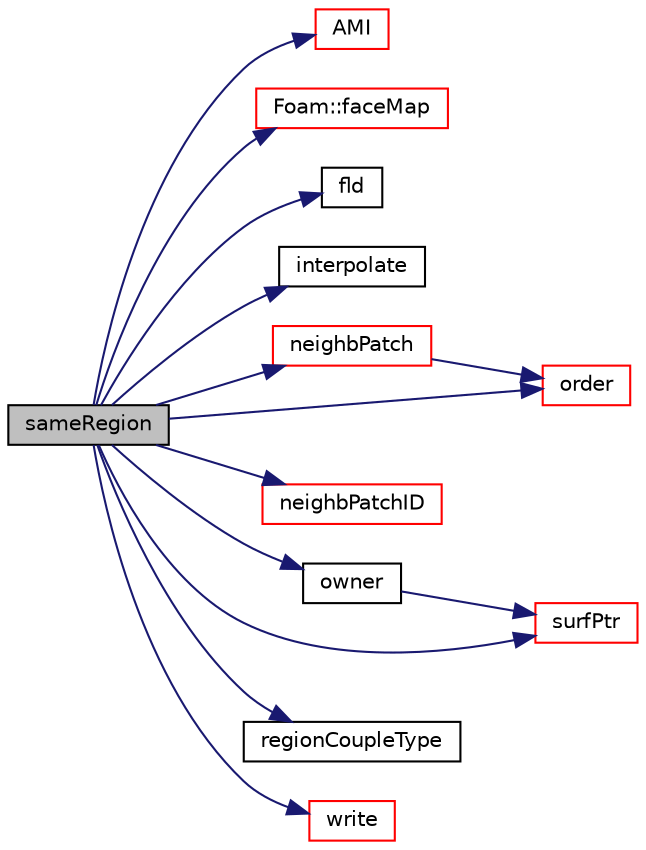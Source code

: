 digraph "sameRegion"
{
  bgcolor="transparent";
  edge [fontname="Helvetica",fontsize="10",labelfontname="Helvetica",labelfontsize="10"];
  node [fontname="Helvetica",fontsize="10",shape=record];
  rankdir="LR";
  Node1 [label="sameRegion",height=0.2,width=0.4,color="black", fillcolor="grey75", style="filled", fontcolor="black"];
  Node1 -> Node2 [color="midnightblue",fontsize="10",style="solid",fontname="Helvetica"];
  Node2 [label="AMI",height=0.2,width=0.4,color="red",URL="$a02119.html#a2a952eb4f52e6e257a4b859251ba1c3d",tooltip="Return a reference to the AMI interpolator. "];
  Node1 -> Node3 [color="midnightblue",fontsize="10",style="solid",fontname="Helvetica"];
  Node3 [label="Foam::faceMap",height=0.2,width=0.4,color="red",URL="$a10733.html#aa77215843e964fac259ab06e68d0ee02"];
  Node1 -> Node4 [color="midnightblue",fontsize="10",style="solid",fontname="Helvetica"];
  Node4 [label="fld",height=0.2,width=0.4,color="black",URL="$a04279.html#ad4512456f4da706b47fd304150561080"];
  Node1 -> Node5 [color="midnightblue",fontsize="10",style="solid",fontname="Helvetica"];
  Node5 [label="interpolate",height=0.2,width=0.4,color="black",URL="$a02119.html#a99c288d3744ccea005a57acda57bf21a",tooltip="Interpolate field. "];
  Node1 -> Node6 [color="midnightblue",fontsize="10",style="solid",fontname="Helvetica"];
  Node6 [label="neighbPatch",height=0.2,width=0.4,color="red",URL="$a02119.html#a37f6057b841f8244b3e91c13420d9517",tooltip="Return a reference to the neighbour patch. "];
  Node6 -> Node7 [color="midnightblue",fontsize="10",style="solid",fontname="Helvetica"];
  Node7 [label="order",height=0.2,width=0.4,color="red",URL="$a02119.html#a557fadfc4a0e74703deefb12da057df5",tooltip="Return new ordering for primitivePatch. "];
  Node1 -> Node8 [color="midnightblue",fontsize="10",style="solid",fontname="Helvetica"];
  Node8 [label="neighbPatchID",height=0.2,width=0.4,color="red",URL="$a02119.html#a5c827b6fffa3dadbe60d9d74ec9140d8",tooltip="Neighbour patch ID. "];
  Node1 -> Node7 [color="midnightblue",fontsize="10",style="solid",fontname="Helvetica"];
  Node1 -> Node9 [color="midnightblue",fontsize="10",style="solid",fontname="Helvetica"];
  Node9 [label="owner",height=0.2,width=0.4,color="black",URL="$a02119.html#a168868dc9c6c7335cb6c950f8f6a9453",tooltip="Does this side own the patch? "];
  Node9 -> Node10 [color="midnightblue",fontsize="10",style="solid",fontname="Helvetica"];
  Node10 [label="surfPtr",height=0.2,width=0.4,color="red",URL="$a02119.html#add4f5204e386a3b34748b7fbdf7bd8b2",tooltip="Return a reference to the projection surface. "];
  Node1 -> Node11 [color="midnightblue",fontsize="10",style="solid",fontname="Helvetica"];
  Node11 [label="regionCoupleType",height=0.2,width=0.4,color="black",URL="$a02119.html#a8b37c7f4f8e9dced83703e1d2920e65d",tooltip="Return the type. "];
  Node1 -> Node10 [color="midnightblue",fontsize="10",style="solid",fontname="Helvetica"];
  Node1 -> Node12 [color="midnightblue",fontsize="10",style="solid",fontname="Helvetica"];
  Node12 [label="write",height=0.2,width=0.4,color="red",URL="$a02119.html#a0941061ad5a26be83b4107d05750ace6",tooltip="Write the polyPatch data as a dictionary. "];
}
